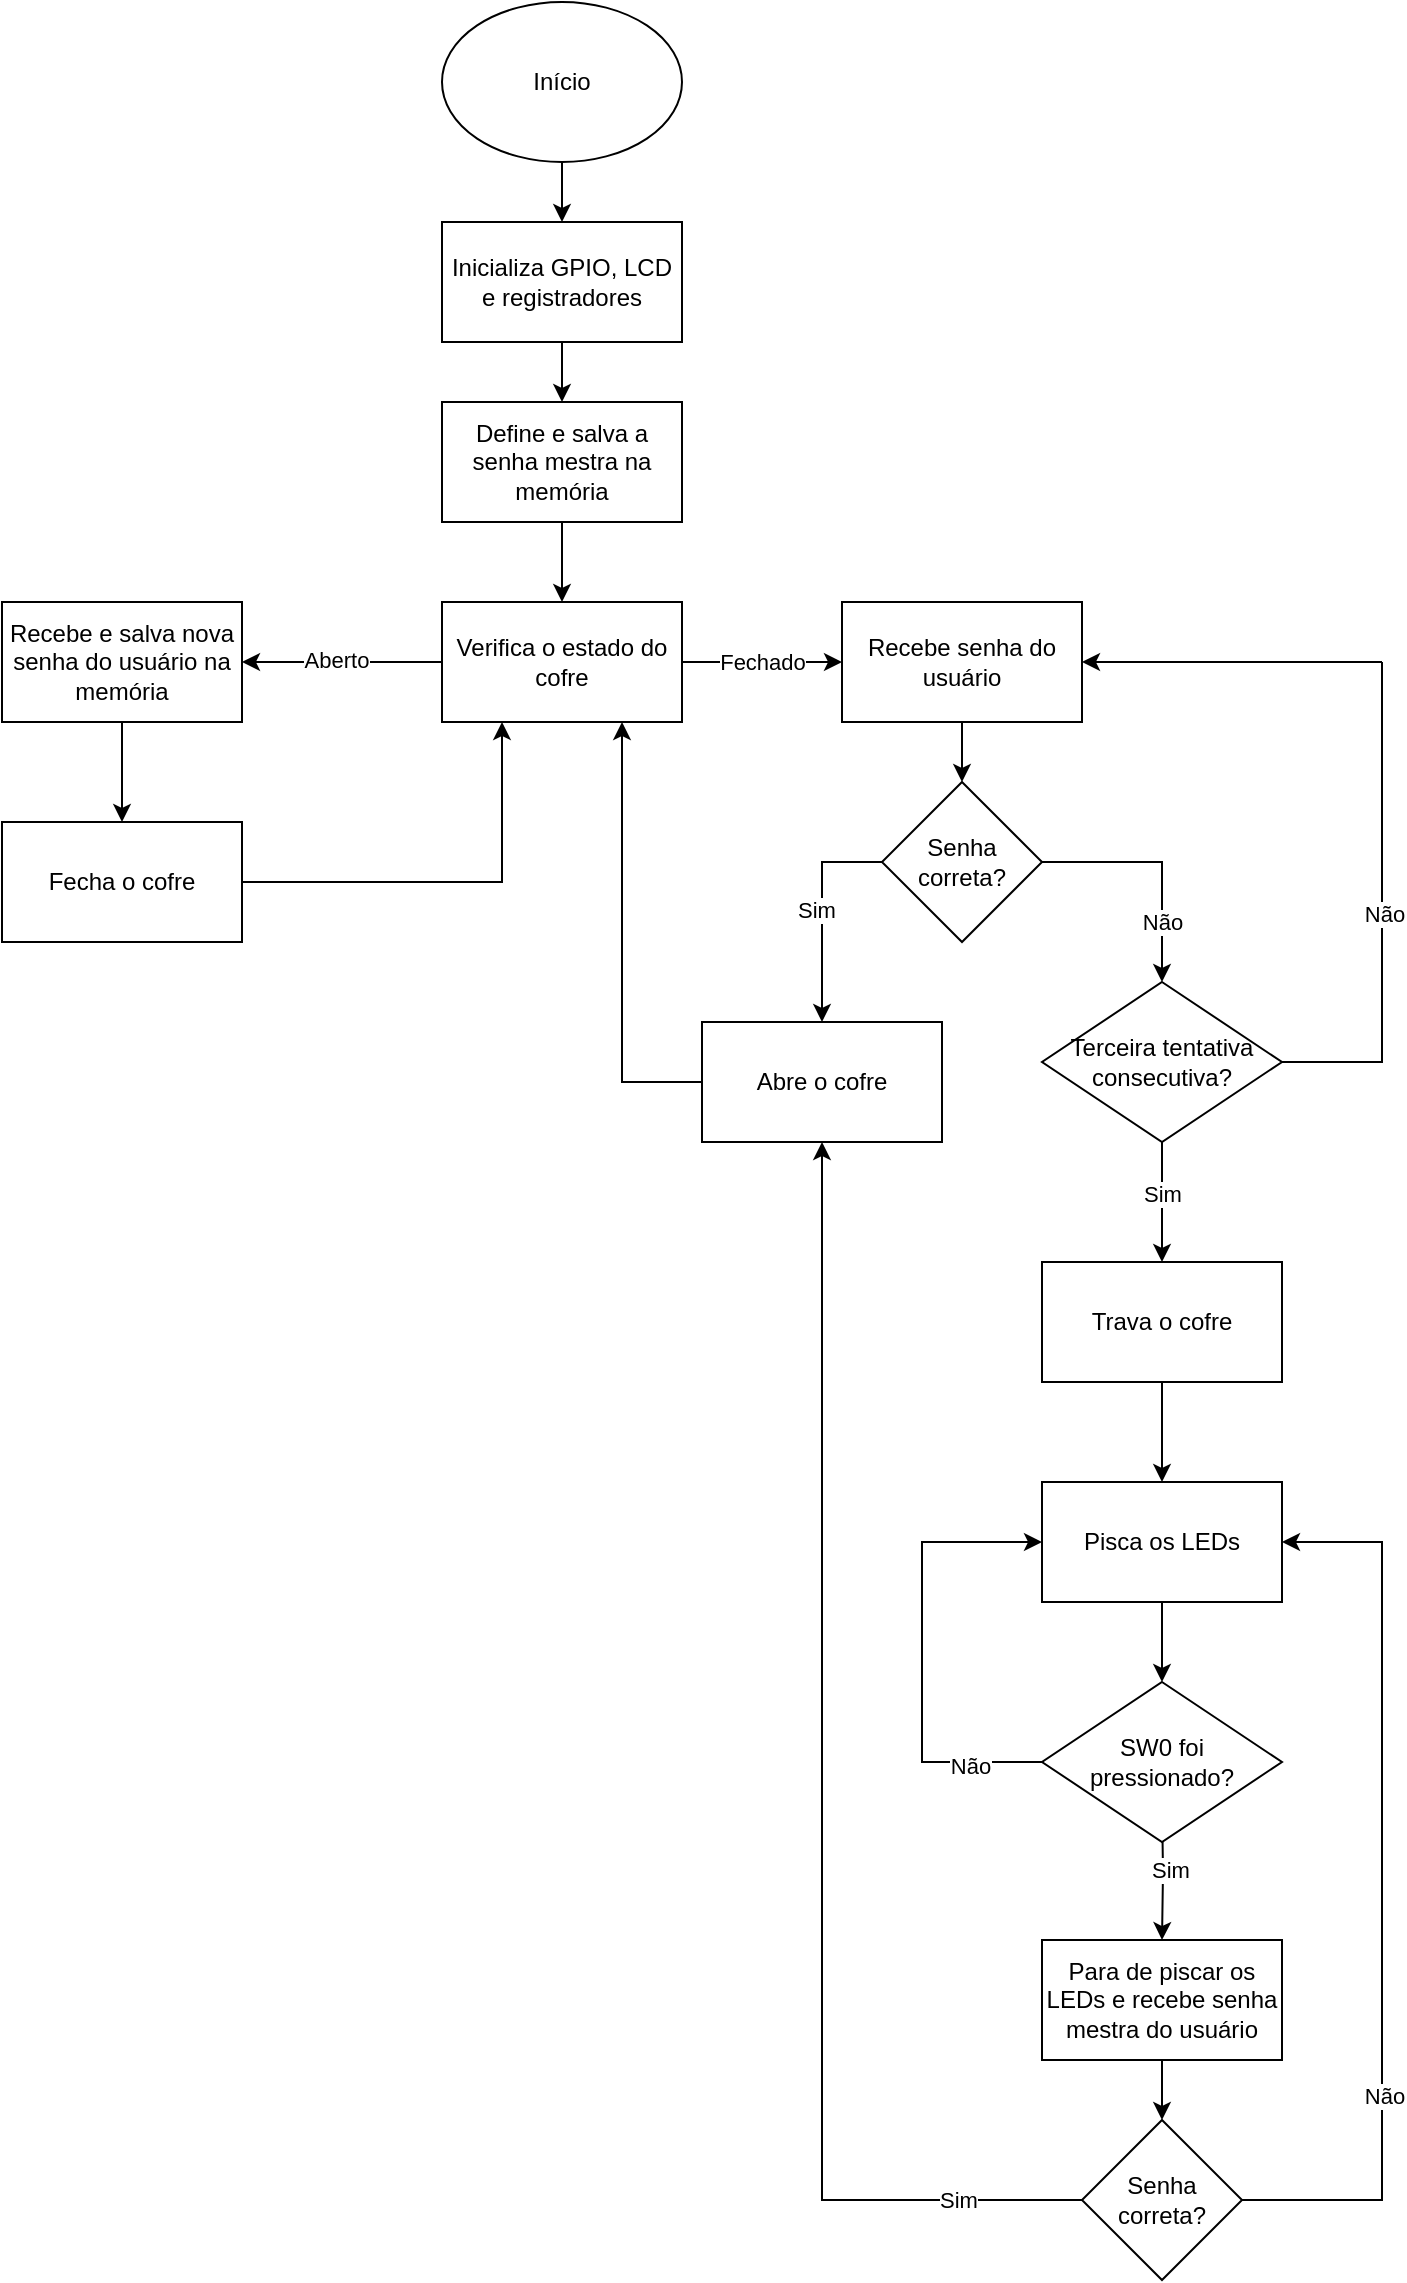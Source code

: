 <mxfile version="22.0.0" type="device">
  <diagram id="C5RBs43oDa-KdzZeNtuy" name="Page-1">
    <mxGraphModel dx="1793" dy="988" grid="1" gridSize="10" guides="1" tooltips="1" connect="1" arrows="1" fold="1" page="1" pageScale="1" pageWidth="827" pageHeight="1169" math="0" shadow="0">
      <root>
        <mxCell id="WIyWlLk6GJQsqaUBKTNV-0" />
        <mxCell id="WIyWlLk6GJQsqaUBKTNV-1" parent="WIyWlLk6GJQsqaUBKTNV-0" />
        <mxCell id="A76IYuDHHRjnUZGr3Tpi-4" value="" style="edgeStyle=orthogonalEdgeStyle;rounded=0;orthogonalLoop=1;jettySize=auto;html=1;" edge="1" parent="WIyWlLk6GJQsqaUBKTNV-1" source="A76IYuDHHRjnUZGr3Tpi-0" target="A76IYuDHHRjnUZGr3Tpi-3">
          <mxGeometry relative="1" as="geometry" />
        </mxCell>
        <mxCell id="A76IYuDHHRjnUZGr3Tpi-0" value="Inicializa GPIO, LCD e registradores" style="rounded=0;whiteSpace=wrap;html=1;" vertex="1" parent="WIyWlLk6GJQsqaUBKTNV-1">
          <mxGeometry x="340" y="140" width="120" height="60" as="geometry" />
        </mxCell>
        <mxCell id="A76IYuDHHRjnUZGr3Tpi-2" value="" style="edgeStyle=orthogonalEdgeStyle;rounded=0;orthogonalLoop=1;jettySize=auto;html=1;" edge="1" parent="WIyWlLk6GJQsqaUBKTNV-1" source="A76IYuDHHRjnUZGr3Tpi-1" target="A76IYuDHHRjnUZGr3Tpi-0">
          <mxGeometry relative="1" as="geometry" />
        </mxCell>
        <mxCell id="A76IYuDHHRjnUZGr3Tpi-1" value="Início" style="ellipse;whiteSpace=wrap;html=1;" vertex="1" parent="WIyWlLk6GJQsqaUBKTNV-1">
          <mxGeometry x="340" y="30" width="120" height="80" as="geometry" />
        </mxCell>
        <mxCell id="A76IYuDHHRjnUZGr3Tpi-6" value="" style="edgeStyle=orthogonalEdgeStyle;rounded=0;orthogonalLoop=1;jettySize=auto;html=1;" edge="1" parent="WIyWlLk6GJQsqaUBKTNV-1" source="A76IYuDHHRjnUZGr3Tpi-3" target="A76IYuDHHRjnUZGr3Tpi-5">
          <mxGeometry relative="1" as="geometry" />
        </mxCell>
        <mxCell id="A76IYuDHHRjnUZGr3Tpi-3" value="Define e salva a senha mestra na memória" style="rounded=0;whiteSpace=wrap;html=1;" vertex="1" parent="WIyWlLk6GJQsqaUBKTNV-1">
          <mxGeometry x="340" y="230" width="120" height="60" as="geometry" />
        </mxCell>
        <mxCell id="A76IYuDHHRjnUZGr3Tpi-16" value="" style="edgeStyle=orthogonalEdgeStyle;rounded=0;orthogonalLoop=1;jettySize=auto;html=1;" edge="1" parent="WIyWlLk6GJQsqaUBKTNV-1" source="A76IYuDHHRjnUZGr3Tpi-5">
          <mxGeometry relative="1" as="geometry">
            <mxPoint x="240" y="360" as="targetPoint" />
          </mxGeometry>
        </mxCell>
        <mxCell id="A76IYuDHHRjnUZGr3Tpi-72" value="Aberto" style="edgeLabel;html=1;align=center;verticalAlign=middle;resizable=0;points=[];" vertex="1" connectable="0" parent="A76IYuDHHRjnUZGr3Tpi-16">
          <mxGeometry x="-0.015" y="-3" relative="1" as="geometry">
            <mxPoint x="-1" y="-1" as="offset" />
          </mxGeometry>
        </mxCell>
        <mxCell id="A76IYuDHHRjnUZGr3Tpi-68" value="" style="edgeStyle=orthogonalEdgeStyle;rounded=0;orthogonalLoop=1;jettySize=auto;html=1;" edge="1" parent="WIyWlLk6GJQsqaUBKTNV-1" source="A76IYuDHHRjnUZGr3Tpi-5" target="A76IYuDHHRjnUZGr3Tpi-11">
          <mxGeometry relative="1" as="geometry" />
        </mxCell>
        <mxCell id="A76IYuDHHRjnUZGr3Tpi-70" value="Fechado" style="edgeLabel;html=1;align=center;verticalAlign=middle;resizable=0;points=[];" vertex="1" connectable="0" parent="A76IYuDHHRjnUZGr3Tpi-68">
          <mxGeometry x="0.1" relative="1" as="geometry">
            <mxPoint x="-4" as="offset" />
          </mxGeometry>
        </mxCell>
        <mxCell id="A76IYuDHHRjnUZGr3Tpi-5" value="Verifica o estado do cofre" style="rounded=0;whiteSpace=wrap;html=1;" vertex="1" parent="WIyWlLk6GJQsqaUBKTNV-1">
          <mxGeometry x="340" y="330" width="120" height="60" as="geometry" />
        </mxCell>
        <mxCell id="A76IYuDHHRjnUZGr3Tpi-14" value="" style="edgeStyle=orthogonalEdgeStyle;rounded=0;orthogonalLoop=1;jettySize=auto;html=1;" edge="1" parent="WIyWlLk6GJQsqaUBKTNV-1" source="A76IYuDHHRjnUZGr3Tpi-11" target="A76IYuDHHRjnUZGr3Tpi-13">
          <mxGeometry relative="1" as="geometry" />
        </mxCell>
        <mxCell id="A76IYuDHHRjnUZGr3Tpi-11" value="Recebe senha do usuário" style="whiteSpace=wrap;html=1;rounded=0;" vertex="1" parent="WIyWlLk6GJQsqaUBKTNV-1">
          <mxGeometry x="540" y="330" width="120" height="60" as="geometry" />
        </mxCell>
        <mxCell id="A76IYuDHHRjnUZGr3Tpi-75" style="edgeStyle=orthogonalEdgeStyle;rounded=0;orthogonalLoop=1;jettySize=auto;html=1;exitX=0;exitY=0.5;exitDx=0;exitDy=0;entryX=0.5;entryY=0;entryDx=0;entryDy=0;" edge="1" parent="WIyWlLk6GJQsqaUBKTNV-1" source="A76IYuDHHRjnUZGr3Tpi-13" target="A76IYuDHHRjnUZGr3Tpi-23">
          <mxGeometry relative="1" as="geometry" />
        </mxCell>
        <mxCell id="A76IYuDHHRjnUZGr3Tpi-76" value="Sim" style="edgeLabel;html=1;align=center;verticalAlign=middle;resizable=0;points=[];" vertex="1" connectable="0" parent="A76IYuDHHRjnUZGr3Tpi-75">
          <mxGeometry x="-0.018" y="-3" relative="1" as="geometry">
            <mxPoint as="offset" />
          </mxGeometry>
        </mxCell>
        <mxCell id="A76IYuDHHRjnUZGr3Tpi-82" style="edgeStyle=orthogonalEdgeStyle;rounded=0;orthogonalLoop=1;jettySize=auto;html=1;exitX=1;exitY=0.5;exitDx=0;exitDy=0;entryX=0.5;entryY=0;entryDx=0;entryDy=0;" edge="1" parent="WIyWlLk6GJQsqaUBKTNV-1" source="A76IYuDHHRjnUZGr3Tpi-13" target="A76IYuDHHRjnUZGr3Tpi-34">
          <mxGeometry relative="1" as="geometry" />
        </mxCell>
        <mxCell id="A76IYuDHHRjnUZGr3Tpi-83" value="Não" style="edgeLabel;html=1;align=center;verticalAlign=middle;resizable=0;points=[];" vertex="1" connectable="0" parent="A76IYuDHHRjnUZGr3Tpi-82">
          <mxGeometry x="-0.317" y="-2" relative="1" as="geometry">
            <mxPoint x="19" y="28" as="offset" />
          </mxGeometry>
        </mxCell>
        <mxCell id="A76IYuDHHRjnUZGr3Tpi-13" value="Senha correta?" style="rhombus;whiteSpace=wrap;html=1;rounded=0;" vertex="1" parent="WIyWlLk6GJQsqaUBKTNV-1">
          <mxGeometry x="560" y="420" width="80" height="80" as="geometry" />
        </mxCell>
        <mxCell id="A76IYuDHHRjnUZGr3Tpi-21" value="" style="edgeStyle=orthogonalEdgeStyle;rounded=0;orthogonalLoop=1;jettySize=auto;html=1;" edge="1" parent="WIyWlLk6GJQsqaUBKTNV-1" source="A76IYuDHHRjnUZGr3Tpi-18" target="A76IYuDHHRjnUZGr3Tpi-20">
          <mxGeometry relative="1" as="geometry" />
        </mxCell>
        <mxCell id="A76IYuDHHRjnUZGr3Tpi-18" value="Recebe e salva nova senha do usuário na memória" style="whiteSpace=wrap;html=1;rounded=0;" vertex="1" parent="WIyWlLk6GJQsqaUBKTNV-1">
          <mxGeometry x="120" y="330" width="120" height="60" as="geometry" />
        </mxCell>
        <mxCell id="A76IYuDHHRjnUZGr3Tpi-63" value="" style="edgeStyle=orthogonalEdgeStyle;rounded=0;orthogonalLoop=1;jettySize=auto;html=1;entryX=0.25;entryY=1;entryDx=0;entryDy=0;" edge="1" parent="WIyWlLk6GJQsqaUBKTNV-1" source="A76IYuDHHRjnUZGr3Tpi-20" target="A76IYuDHHRjnUZGr3Tpi-5">
          <mxGeometry relative="1" as="geometry">
            <mxPoint x="400" y="470" as="targetPoint" />
          </mxGeometry>
        </mxCell>
        <mxCell id="A76IYuDHHRjnUZGr3Tpi-20" value="Fecha o cofre" style="whiteSpace=wrap;html=1;rounded=0;" vertex="1" parent="WIyWlLk6GJQsqaUBKTNV-1">
          <mxGeometry x="120" y="440" width="120" height="60" as="geometry" />
        </mxCell>
        <mxCell id="A76IYuDHHRjnUZGr3Tpi-67" style="edgeStyle=orthogonalEdgeStyle;rounded=0;orthogonalLoop=1;jettySize=auto;html=1;exitX=0;exitY=0.5;exitDx=0;exitDy=0;entryX=0.75;entryY=1;entryDx=0;entryDy=0;" edge="1" parent="WIyWlLk6GJQsqaUBKTNV-1" source="A76IYuDHHRjnUZGr3Tpi-23" target="A76IYuDHHRjnUZGr3Tpi-5">
          <mxGeometry relative="1" as="geometry" />
        </mxCell>
        <mxCell id="A76IYuDHHRjnUZGr3Tpi-23" value="Abre o cofre" style="whiteSpace=wrap;html=1;rounded=0;" vertex="1" parent="WIyWlLk6GJQsqaUBKTNV-1">
          <mxGeometry x="470" y="540" width="120" height="60" as="geometry" />
        </mxCell>
        <mxCell id="A76IYuDHHRjnUZGr3Tpi-79" value="" style="edgeStyle=orthogonalEdgeStyle;rounded=0;orthogonalLoop=1;jettySize=auto;html=1;" edge="1" parent="WIyWlLk6GJQsqaUBKTNV-1" source="A76IYuDHHRjnUZGr3Tpi-28" target="A76IYuDHHRjnUZGr3Tpi-61">
          <mxGeometry relative="1" as="geometry" />
        </mxCell>
        <mxCell id="A76IYuDHHRjnUZGr3Tpi-28" value="Trava o cofre" style="whiteSpace=wrap;html=1;rounded=0;" vertex="1" parent="WIyWlLk6GJQsqaUBKTNV-1">
          <mxGeometry x="640" y="660" width="120" height="60" as="geometry" />
        </mxCell>
        <mxCell id="A76IYuDHHRjnUZGr3Tpi-48" value="" style="edgeStyle=orthogonalEdgeStyle;rounded=0;orthogonalLoop=1;jettySize=auto;html=1;" edge="1" parent="WIyWlLk6GJQsqaUBKTNV-1" source="A76IYuDHHRjnUZGr3Tpi-30" target="A76IYuDHHRjnUZGr3Tpi-47">
          <mxGeometry relative="1" as="geometry" />
        </mxCell>
        <mxCell id="A76IYuDHHRjnUZGr3Tpi-30" value="Para de piscar os LEDs e recebe senha mestra do usuário" style="whiteSpace=wrap;html=1;rounded=0;" vertex="1" parent="WIyWlLk6GJQsqaUBKTNV-1">
          <mxGeometry x="640" y="999" width="120" height="60" as="geometry" />
        </mxCell>
        <mxCell id="A76IYuDHHRjnUZGr3Tpi-77" value="" style="edgeStyle=orthogonalEdgeStyle;rounded=0;orthogonalLoop=1;jettySize=auto;html=1;" edge="1" parent="WIyWlLk6GJQsqaUBKTNV-1" source="A76IYuDHHRjnUZGr3Tpi-34" target="A76IYuDHHRjnUZGr3Tpi-28">
          <mxGeometry relative="1" as="geometry" />
        </mxCell>
        <mxCell id="A76IYuDHHRjnUZGr3Tpi-78" value="Sim" style="edgeLabel;html=1;align=center;verticalAlign=middle;resizable=0;points=[];" vertex="1" connectable="0" parent="A76IYuDHHRjnUZGr3Tpi-77">
          <mxGeometry x="-0.133" y="2" relative="1" as="geometry">
            <mxPoint x="-2" as="offset" />
          </mxGeometry>
        </mxCell>
        <mxCell id="A76IYuDHHRjnUZGr3Tpi-34" value="Terceira tentativa consecutiva?" style="rhombus;whiteSpace=wrap;html=1;rounded=0;" vertex="1" parent="WIyWlLk6GJQsqaUBKTNV-1">
          <mxGeometry x="640" y="520" width="120" height="80" as="geometry" />
        </mxCell>
        <mxCell id="A76IYuDHHRjnUZGr3Tpi-41" value="" style="endArrow=none;html=1;rounded=0;" edge="1" parent="WIyWlLk6GJQsqaUBKTNV-1">
          <mxGeometry width="50" height="50" relative="1" as="geometry">
            <mxPoint x="760" y="560" as="sourcePoint" />
            <mxPoint x="810" y="360" as="targetPoint" />
            <Array as="points">
              <mxPoint x="810" y="560" />
              <mxPoint x="810" y="460" />
            </Array>
          </mxGeometry>
        </mxCell>
        <mxCell id="A76IYuDHHRjnUZGr3Tpi-45" value="Não" style="edgeLabel;html=1;align=center;verticalAlign=middle;resizable=0;points=[];" vertex="1" connectable="0" parent="A76IYuDHHRjnUZGr3Tpi-41">
          <mxGeometry x="-0.008" y="-1" relative="1" as="geometry">
            <mxPoint as="offset" />
          </mxGeometry>
        </mxCell>
        <mxCell id="A76IYuDHHRjnUZGr3Tpi-42" value="" style="endArrow=classic;html=1;rounded=0;entryX=1;entryY=0.5;entryDx=0;entryDy=0;" edge="1" parent="WIyWlLk6GJQsqaUBKTNV-1" target="A76IYuDHHRjnUZGr3Tpi-11">
          <mxGeometry width="50" height="50" relative="1" as="geometry">
            <mxPoint x="810" y="360" as="sourcePoint" />
            <mxPoint x="750" y="320" as="targetPoint" />
          </mxGeometry>
        </mxCell>
        <mxCell id="A76IYuDHHRjnUZGr3Tpi-92" style="edgeStyle=orthogonalEdgeStyle;rounded=0;orthogonalLoop=1;jettySize=auto;html=1;exitX=0;exitY=0.5;exitDx=0;exitDy=0;entryX=0.5;entryY=1;entryDx=0;entryDy=0;" edge="1" parent="WIyWlLk6GJQsqaUBKTNV-1" source="A76IYuDHHRjnUZGr3Tpi-47" target="A76IYuDHHRjnUZGr3Tpi-23">
          <mxGeometry relative="1" as="geometry" />
        </mxCell>
        <mxCell id="A76IYuDHHRjnUZGr3Tpi-93" value="Sim" style="edgeLabel;html=1;align=center;verticalAlign=middle;resizable=0;points=[];" vertex="1" connectable="0" parent="A76IYuDHHRjnUZGr3Tpi-92">
          <mxGeometry x="-0.813" relative="1" as="geometry">
            <mxPoint x="-1" as="offset" />
          </mxGeometry>
        </mxCell>
        <mxCell id="A76IYuDHHRjnUZGr3Tpi-47" value="Senha correta?" style="rhombus;whiteSpace=wrap;html=1;rounded=0;" vertex="1" parent="WIyWlLk6GJQsqaUBKTNV-1">
          <mxGeometry x="660" y="1089" width="80" height="80" as="geometry" />
        </mxCell>
        <mxCell id="A76IYuDHHRjnUZGr3Tpi-51" value="" style="endArrow=classic;html=1;rounded=0;entryX=1;entryY=0.5;entryDx=0;entryDy=0;" edge="1" parent="WIyWlLk6GJQsqaUBKTNV-1" target="A76IYuDHHRjnUZGr3Tpi-61">
          <mxGeometry width="50" height="50" relative="1" as="geometry">
            <mxPoint x="810" y="1000" as="sourcePoint" />
            <mxPoint x="880" y="890" as="targetPoint" />
            <Array as="points">
              <mxPoint x="810" y="900" />
              <mxPoint x="810" y="800" />
            </Array>
          </mxGeometry>
        </mxCell>
        <mxCell id="A76IYuDHHRjnUZGr3Tpi-52" value="" style="endArrow=none;html=1;rounded=0;" edge="1" parent="WIyWlLk6GJQsqaUBKTNV-1">
          <mxGeometry width="50" height="50" relative="1" as="geometry">
            <mxPoint x="740" y="1129" as="sourcePoint" />
            <mxPoint x="810" y="1000" as="targetPoint" />
            <Array as="points">
              <mxPoint x="810" y="1129" />
            </Array>
          </mxGeometry>
        </mxCell>
        <mxCell id="A76IYuDHHRjnUZGr3Tpi-53" value="Não" style="edgeLabel;html=1;align=center;verticalAlign=middle;resizable=0;points=[];" vertex="1" connectable="0" parent="A76IYuDHHRjnUZGr3Tpi-52">
          <mxGeometry x="0.229" y="-1" relative="1" as="geometry">
            <mxPoint as="offset" />
          </mxGeometry>
        </mxCell>
        <mxCell id="A76IYuDHHRjnUZGr3Tpi-80" value="" style="edgeStyle=orthogonalEdgeStyle;rounded=0;orthogonalLoop=1;jettySize=auto;html=1;" edge="1" parent="WIyWlLk6GJQsqaUBKTNV-1" target="A76IYuDHHRjnUZGr3Tpi-30">
          <mxGeometry relative="1" as="geometry">
            <mxPoint x="700" y="930" as="sourcePoint" />
          </mxGeometry>
        </mxCell>
        <mxCell id="A76IYuDHHRjnUZGr3Tpi-86" value="Sim" style="edgeLabel;html=1;align=center;verticalAlign=middle;resizable=0;points=[];" vertex="1" connectable="0" parent="A76IYuDHHRjnUZGr3Tpi-80">
          <mxGeometry x="-0.042" y="3" relative="1" as="geometry">
            <mxPoint as="offset" />
          </mxGeometry>
        </mxCell>
        <mxCell id="A76IYuDHHRjnUZGr3Tpi-85" value="" style="edgeStyle=orthogonalEdgeStyle;rounded=0;orthogonalLoop=1;jettySize=auto;html=1;" edge="1" parent="WIyWlLk6GJQsqaUBKTNV-1" source="A76IYuDHHRjnUZGr3Tpi-61" target="A76IYuDHHRjnUZGr3Tpi-84">
          <mxGeometry relative="1" as="geometry" />
        </mxCell>
        <mxCell id="A76IYuDHHRjnUZGr3Tpi-61" value="Pisca os LEDs" style="rounded=0;whiteSpace=wrap;html=1;" vertex="1" parent="WIyWlLk6GJQsqaUBKTNV-1">
          <mxGeometry x="640" y="770" width="120" height="60" as="geometry" />
        </mxCell>
        <mxCell id="A76IYuDHHRjnUZGr3Tpi-89" style="edgeStyle=orthogonalEdgeStyle;rounded=0;orthogonalLoop=1;jettySize=auto;html=1;exitX=0;exitY=0.5;exitDx=0;exitDy=0;entryX=0;entryY=0.5;entryDx=0;entryDy=0;" edge="1" parent="WIyWlLk6GJQsqaUBKTNV-1" source="A76IYuDHHRjnUZGr3Tpi-84" target="A76IYuDHHRjnUZGr3Tpi-61">
          <mxGeometry relative="1" as="geometry">
            <Array as="points">
              <mxPoint x="580" y="910" />
              <mxPoint x="580" y="800" />
            </Array>
          </mxGeometry>
        </mxCell>
        <mxCell id="A76IYuDHHRjnUZGr3Tpi-90" value="Não" style="edgeLabel;html=1;align=center;verticalAlign=middle;resizable=0;points=[];" vertex="1" connectable="0" parent="A76IYuDHHRjnUZGr3Tpi-89">
          <mxGeometry x="-0.691" y="2" relative="1" as="geometry">
            <mxPoint x="-1" as="offset" />
          </mxGeometry>
        </mxCell>
        <mxCell id="A76IYuDHHRjnUZGr3Tpi-84" value="SW0 foi &lt;br&gt;pressionado?" style="rhombus;whiteSpace=wrap;html=1;rounded=0;" vertex="1" parent="WIyWlLk6GJQsqaUBKTNV-1">
          <mxGeometry x="640" y="870" width="120" height="80" as="geometry" />
        </mxCell>
      </root>
    </mxGraphModel>
  </diagram>
</mxfile>
